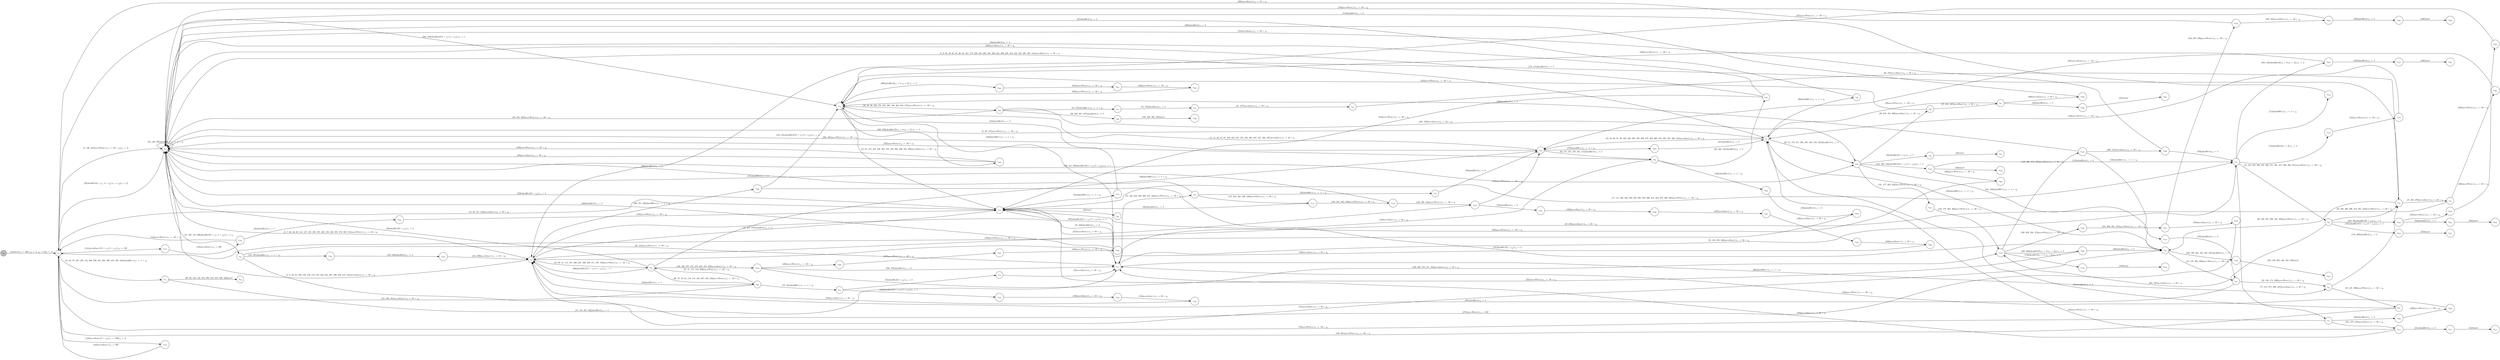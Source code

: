 digraph EFSM{
  graph [rankdir="LR", fontname="Latin Modern Math"];
  node [color="black", fillcolor="white", shape="circle", style="filled", fontname="Latin Modern Math"];
  edge [fontname="Latin Modern Math"];

  s0[fillcolor="gray", label=<s<sub>0</sub>>];
  s1[label=<s<sub>1</sub>>];
  s2[label=<s<sub>2</sub>>];
  s3[label=<s<sub>3</sub>>];
  s5[label=<s<sub>5</sub>>];
  s10[label=<s<sub>10</sub>>];
  s11[label=<s<sub>11</sub>>];
  s12[label=<s<sub>12</sub>>];
  s14[label=<s<sub>14</sub>>];
  s15[label=<s<sub>15</sub>>];
  s17[label=<s<sub>17</sub>>];
  s18[label=<s<sub>18</sub>>];
  s19[label=<s<sub>19</sub>>];
  s20[label=<s<sub>20</sub>>];
  s21[label=<s<sub>21</sub>>];
  s22[label=<s<sub>22</sub>>];
  s23[label=<s<sub>23</sub>>];
  s25[label=<s<sub>25</sub>>];
  s26[label=<s<sub>26</sub>>];
  s27[label=<s<sub>27</sub>>];
  s32[label=<s<sub>32</sub>>];
  s35[label=<s<sub>35</sub>>];
  s36[label=<s<sub>36</sub>>];
  s42[label=<s<sub>42</sub>>];
  s43[label=<s<sub>43</sub>>];
  s44[label=<s<sub>44</sub>>];
  s45[label=<s<sub>45</sub>>];
  s47[label=<s<sub>47</sub>>];
  s52[label=<s<sub>52</sub>>];
  s53[label=<s<sub>53</sub>>];
  s55[label=<s<sub>55</sub>>];
  s57[label=<s<sub>57</sub>>];
  s58[label=<s<sub>58</sub>>];
  s64[label=<s<sub>64</sub>>];
  s66[label=<s<sub>66</sub>>];
  s73[label=<s<sub>73</sub>>];
  s74[label=<s<sub>74</sub>>];
  s77[label=<s<sub>77</sub>>];
  s92[label=<s<sub>92</sub>>];
  s93[label=<s<sub>93</sub>>];
  s99[label=<s<sub>99</sub>>];
  s100[label=<s<sub>100</sub>>];
  s102[label=<s<sub>102</sub>>];
  s103[label=<s<sub>103</sub>>];
  s104[label=<s<sub>104</sub>>];
  s112[label=<s<sub>112</sub>>];
  s124[label=<s<sub>124</sub>>];
  s131[label=<s<sub>131</sub>>];
  s132[label=<s<sub>132</sub>>];
  s133[label=<s<sub>133</sub>>];
  s134[label=<s<sub>134</sub>>];
  s141[label=<s<sub>141</sub>>];
  s142[label=<s<sub>142</sub>>];
  s147[label=<s<sub>147</sub>>];
  s148[label=<s<sub>148</sub>>];
  s149[label=<s<sub>149</sub>>];
  s154[label=<s<sub>154</sub>>];
  s155[label=<s<sub>155</sub>>];
  s162[label=<s<sub>162</sub>>];
  s163[label=<s<sub>163</sub>>];
  s164[label=<s<sub>164</sub>>];
  s179[label=<s<sub>179</sub>>];
  s180[label=<s<sub>180</sub>>];
  s182[label=<s<sub>182</sub>>];
  s183[label=<s<sub>183</sub>>];
  s188[label=<s<sub>188</sub>>];
  s190[label=<s<sub>190</sub>>];
  s191[label=<s<sub>191</sub>>];
  s192[label=<s<sub>192</sub>>];
  s193[label=<s<sub>193</sub>>];
  s196[label=<s<sub>196</sub>>];
  s212[label=<s<sub>212</sub>>];
  s215[label=<s<sub>215</sub>>];
  s220[label=<s<sub>220</sub>>];
  s221[label=<s<sub>221</sub>>];
  s230[label=<s<sub>230</sub>>];
  s234[label=<s<sub>234</sub>>];
  s235[label=<s<sub>235</sub>>];
  s236[label=<s<sub>236</sub>>];
  s270[label=<s<sub>270</sub>>];
  s280[label=<s<sub>280</sub>>];
  s314[label=<s<sub>314</sub>>];
  s338[label=<s<sub>338</sub>>];
  s339[label=<s<sub>339</sub>>];
  s342[label=<s<sub>342</sub>>];
  s343[label=<s<sub>343</sub>>];
  s369[label=<s<sub>369</sub>>];
  s372[label=<s<sub>372</sub>>];
  s373[label=<s<sub>373</sub>>];
  s384[label=<s<sub>384</sub>>];
  s394[label=<s<sub>394</sub>>];
  s411[label=<s<sub>411</sub>>];
  s412[label=<s<sub>412</sub>>];
  s425[label=<s<sub>425</sub>>];
  s426[label=<s<sub>426</sub>>];
  s428[label=<s<sub>428</sub>>];
  s429[label=<s<sub>429</sub>>];
  s435[label=<s<sub>435</sub>>];
  s436[label=<s<sub>436</sub>>];
  s437[label=<s<sub>437</sub>>];
  s438[label=<s<sub>438</sub>>];
  s439[label=<s<sub>439</sub>>];
  s460[label=<s<sub>460</sub>>];
  s461[label=<s<sub>461</sub>>];
  s462[label=<s<sub>462</sub>>];
  s468[label=<s<sub>468</sub>>];
  s476[label=<s<sub>476</sub>>];
  s486[label=<s<sub>486</sub>>];
  s487[label=<s<sub>487</sub>>];
  s488[label=<s<sub>488</sub>>];
  s493[label=<s<sub>493</sub>>];
  s502[label=<s<sub>502</sub>>];
  s503[label=<s<sub>503</sub>>];
  s540[label=<s<sub>540</sub>>];

  s0->s1[label=<<i> [1]start:2/o<sub>1</sub> := 200, o<sub>2</sub> := 3, o<sub>3</sub> := 0&#91;r<sub>2</sub> := 1&#93;</i>>];
  s14->s15[label=<<i> [15, 145, 201, 242]alienHit:0/o<sub>1</sub> := 1</i>>];
  s15->s12[label=<<i> [16, 323]alienHit:0/o<sub>1</sub> := 2</i>>];
  s23->s5[label=<<i> [24]alienHit:0/o<sub>1</sub> := 3</i>>];
  s27->s5[label=<<i> [28]moveWest:1/o<sub>1</sub> := -50 + i<sub>0</sub></i>>];
  s5->s2[label=<<i> [6, 29, 157]moveWest:1/o<sub>1</sub> := -50 + i<sub>0</sub></i>>];
  s12->s32[label=<<i> [32]win:0</i>>];
  s1->s2[label=<<i> [33]alienHit:0&#91;4 &gt; r<sub>2</sub>, 4 &gt; r<sub>2</sub>&#93;/o<sub>1</sub> := r<sub>2</sub>&#91;r<sub>2</sub> := 2&#93;</i>>];
  s35->s2[label=<<i> [38]alienHit:0&#91;5 &gt; r<sub>2</sub>&#93;/o<sub>1</sub> := 2</i>>];
  s42->s43[label=<<i> [43, 275]shieldHit:1/o<sub>1</sub> := -1 + i<sub>0</sub></i>>];
  s43->s44[label=<<i> [44, 276]alienHit:0/o<sub>1</sub> := 3</i>>];
  s44->s45[label=<<i> [45, 277]moveEast:1/o<sub>1</sub> := 50 + i<sub>0</sub></i>>];
  s45->s19[label=<<i> [46, 278]moveEast:1/o<sub>1</sub> := 50 + i<sub>0</sub></i>>];
  s47->s3[label=<<i> [48, 205]moveEast:1/o<sub>1</sub> := 50 + i<sub>0</sub></i>>];
  s25->s52[label=<<i> [52]alienHit:0&#91;5 &gt; r<sub>2</sub>&#93;/o<sub>1</sub> := 5</i>>];
  s52->s53[label=<<i> [53]win:0</i>>];
  s55->s15[label=<<i> [56, 447]moveWest:1/o<sub>1</sub> := -50 + i<sub>0</sub></i>>];
  s57->s58[label=<<i> [58]shieldHit:1/o<sub>1</sub> := -1 + i<sub>0</sub></i>>];
  s58->s10[label=<<i> [59]alienHit:0/o<sub>1</sub> := 3</i>>];
  s10->s11[label=<<i> [11, 41, 60, 87, 97, 109, 223, 257, 273, 282, 363, 405, 421, 492, 497]moveEast:1/o<sub>1</sub> := 50 + i<sub>0</sub></i>>];
  s5->s66[label=<<i> [66]shieldHit:1/o<sub>1</sub> := -1 + i<sub>0</sub></i>>];
  s66->s2[label=<<i> [67]alienHit:0/o<sub>1</sub> := 2</i>>];
  s36->s73[label=<<i> [73, 101]shieldHit:1/o<sub>1</sub> := -1 + i<sub>0</sub></i>>];
  s73->s74[label=<<i> [74]alienHit:0&#91;5 &gt; r<sub>2</sub>&#93;/o<sub>1</sub> := 3</i>>];
  s74->s15[label=<<i> [75]moveEast:1/o<sub>1</sub> := 50 + i<sub>0</sub></i>>];
  s77->s1[label=<<i> [78]moveWest:1/o<sub>1</sub> := -50 + i<sub>0</sub></i>>];
  s36->s3[label=<<i> [83]alienHit:0/o<sub>1</sub> := 1</i>>];
  s93->s2[label=<<i> [94]alienHit:0/o<sub>1</sub> := 4</i>>];
  s73->s102[label=<<i> [102]alienHit:0&#91;!(5 &gt; r<sub>2</sub>&or;5 &gt; r<sub>2</sub>)&#93;/o<sub>1</sub> := 1</i>>];
  s102->s103[label=<<i> [103]moveEast:1/o<sub>1</sub> := 50 + i<sub>0</sub></i>>];
  s103->s104[label=<<i> [104]moveEast:1/o<sub>1</sub> := 50 + i<sub>0</sub></i>>];
  s104->s3[label=<<i> [105]moveEast:1/o<sub>1</sub> := 50 + i<sub>0</sub></i>>];
  s17->s112[label=<<i> [112]shieldHit:1/o<sub>1</sub> := -1 + i<sub>0</sub></i>>];
  s112->s2[label=<<i> [113]alienHit:0/o<sub>1</sub> := 2</i>>];
  s36->s35[label=<<i> [37, 71, 117, 119, 509]moveWest:1/o<sub>1</sub> := -50 + i<sub>0</sub></i>>];
  s35->s36[label=<<i> [36, 70, 72, 82, 116, 118, 120, 207, 350, 508]moveWest:1/o<sub>1</sub> := -50 + i<sub>0</sub></i>>];
  s1->s124[label=<<i> [124]moveEast:1&#91;2 &gt; r<sub>2</sub>&#93;/o<sub>1</sub> := 250&#91;r<sub>2</sub> := 4&#93;</i>>];
  s124->s1[label=<<i> [125]moveEast:1/o<sub>1</sub> := 300</i>>];
  s1->s2[label=<<i> [2, 126, 347]moveWest:1/o<sub>1</sub> := -50 + i<sub>0</sub>&#91;r<sub>2</sub> := 5&#93;</i>>];
  s2->s25[label=<<i> [130, 211, 392]alienHit:0&#91;!(5 &gt; r<sub>2</sub>&or;5 &gt; r<sub>2</sub>)&#93;/o<sub>1</sub> := 1</i>>];
  s133->s134[label=<<i> [134]shieldHit:1/o<sub>1</sub> := -1 + i<sub>0</sub></i>>];
  s134->s21[label=<<i> [135]alienHit:0/o<sub>1</sub> := 2</i>>];
  s23->s1[label=<<i> [138, 291]moveWest:1/o<sub>1</sub> := -50 + i<sub>0</sub></i>>];
  s1->s141[label=<<i> [141]moveEast:1&#91;!(2 &gt; r<sub>2</sub>&or;2 &gt; r<sub>2</sub>)&#93;/o<sub>1</sub> := 350</i>>];
  s141->s142[label=<<i> [142]moveEast:1/o<sub>1</sub> := 400</i>>];
  s142->s1[label=<<i> [143]moveWest:1/o<sub>1</sub> := -50 + i<sub>0</sub></i>>];
  s149->s10[label=<<i> [150]moveWest:1/o<sub>1</sub> := -50 + i<sub>0</sub></i>>];
  s10->s92[label=<<i> [92, 151, 251, 327, 341, 517]alienHit:0/o<sub>1</sub> := 2</i>>];
  s92->s15[label=<<i> [152]moveEast:1/o<sub>1</sub> := 50 + i<sub>0</sub></i>>];
  s15->s17[label=<<i> [76, 153, 376, 408]moveEast:1/o<sub>1</sub> := 50 + i<sub>0</sub></i>>];
  s17->s154[label=<<i> [154]alienHit:0&#91;r<sub>2</sub> &gt; 3&#93;/o<sub>1</sub> := 3</i>>];
  s154->s155[label=<<i> [155]moveWest:1/o<sub>1</sub> := -50 + i<sub>0</sub></i>>];
  s155->s5[label=<<i> [156]moveWest:1/o<sub>1</sub> := -50 + i<sub>0</sub></i>>];
  s2->s55[label=<<i> [55, 160, 181, 296]alienHit:0&#91;5 &gt; r<sub>2</sub>, 5 &gt; r<sub>2</sub>&#93;/o<sub>1</sub> := r<sub>2</sub></i>>];
  s55->s20[label=<<i> [161]moveEast:1/o<sub>1</sub> := 50 + i<sub>0</sub></i>>];
  s142->s164[label=<<i> [164]alienHit:0/o<sub>1</sub> := 1</i>>];
  s164->s12[label=<<i> [165]moveWest:1/o<sub>1</sub> := -50 + i<sub>0</sub></i>>];
  s20->s21[label=<<i> [21, 170, 288, 400]moveWest:1/o<sub>1</sub> := -50 + i<sub>0</sub></i>>];
  s21->s22[label=<<i> [22, 136, 171, 289]moveWest:1/o<sub>1</sub> := -50 + i<sub>0</sub></i>>];
  s22->s19[label=<<i> [172, 203]alienHit:0/o<sub>1</sub> := 2</i>>];
  s19->s3[label=<<i> [173, 417]alienHit:0/o<sub>1</sub> := 3</i>>];
  s132->s179[label=<<i> [179]alienHit:0&#91;r<sub>2</sub> &gt; 3, r<sub>2</sub> &gt; 3&#93;/o<sub>1</sub> := 5</i>>];
  s179->s180[label=<<i> [180]win:0</i>>];
  s55->s182[label=<<i> [182, 297]shieldHit:1/o<sub>1</sub> := -1 + i<sub>0</sub></i>>];
  s182->s183[label=<<i> [183, 298]alienHit:0/o<sub>1</sub> := 3</i>>];
  s183->s3[label=<<i> [184, 299]moveEast:1/o<sub>1</sub> := 50 + i<sub>0</sub></i>>];
  s192->s193[label=<<i> [193, 337]moveWest:1/o<sub>1</sub> := -50 + i<sub>0</sub></i>>];
  s193->s2[label=<<i> [194]moveWest:1/o<sub>1</sub> := -50 + i<sub>0</sub></i>>];
  s3->s196[label=<<i> [196, 311, 320]shieldHit:1/o<sub>1</sub> := -1 + i<sub>0</sub></i>>];
  s196->s20[label=<<i> [197]alienHit:0&#91;5 &gt; r<sub>2</sub>&#93;/o<sub>1</sub> := 4</i>>];
  s15->s22[label=<<i> [202]shieldHit:1/o<sub>1</sub> := -1 + i<sub>0</sub></i>>];
  s212->s17[label=<<i> [213]alienHit:0/o<sub>1</sub> := 3</i>>];
  s77->s215[label=<<i> [215, 378, 410]moveEast:1/o<sub>1</sub> := 50 + i<sub>0</sub></i>>];
  s215->s5[label=<<i> [216]moveWest:1/o<sub>1</sub> := -50 + i<sub>0</sub></i>>];
  s5->s25[label=<<i> [25, 51, 176, 217, 302, 331, 443, 453, 525]alienHit:0/o<sub>1</sub> := 4</i>>];
  s25->s26[label=<<i> [26, 218, 454, 466]moveEast:1/o<sub>1</sub> := 50 + i<sub>0</sub></i>>];
  s26->s27[label=<<i> [27, 219, 467]moveEast:1/o<sub>1</sub> := 50 + i<sub>0</sub></i>>];
  s27->s220[label=<<i> [220]alienHit:0/o<sub>1</sub> := 5</i>>];
  s220->s221[label=<<i> [221]win:0</i>>];
  s12->s2[label=<<i> [225]alienHit:0&#91;5 &gt; r<sub>2</sub>&#93;/o<sub>1</sub> := 2</i>>];
  s132->s230[label=<<i> [230, 262]alienHit:0&#91;!(r<sub>2</sub> &gt; 3&or;r<sub>2</sub> &gt; 3)&#93;/o<sub>1</sub> := 3</i>>];
  s230->s12[label=<<i> [231]moveWest:1/o<sub>1</sub> := -50 + i<sub>0</sub></i>>];
  s18->s234[label=<<i> [234, 501]alienHit:0&#91;5 &gt; r<sub>2</sub>&#93;/o<sub>1</sub> := 4</i>>];
  s234->s235[label=<<i> [235]moveWest:1/o<sub>1</sub> := -50 + i<sub>0</sub></i>>];
  s235->s236[label=<<i> [236]moveWest:1/o<sub>1</sub> := -50 + i<sub>0</sub></i>>];
  s236->s11[label=<<i> [237]moveWest:1/o<sub>1</sub> := -50 + i<sub>0</sub></i>>];
  s148->s149[label=<<i> [149, 246, 434]moveWest:1/o<sub>1</sub> := -50 + i<sub>0</sub></i>>];
  s149->s3[label=<<i> [247]moveEast:1/o<sub>1</sub> := 50 + i<sub>0</sub></i>>];
  s92->s2[label=<<i> [252]moveWest:1/o<sub>1</sub> := -50 + i<sub>0</sub></i>>];
  s18->s132[label=<<i> [261, 367]moveEast:1/o<sub>1</sub> := 50 + i<sub>0</sub></i>>];
  s230->s20[label=<<i> [263]alienHit:0/o<sub>1</sub> := 4</i>>];
  s20->s162[label=<<i> [162, 198, 264, 445, 483, 527]alienHit:0/o<sub>1</sub> := 5</i>>];
  s162->s163[label=<<i> [163, 199, 265, 446, 484, 528]win:0</i>>];
  s35->s3[label=<<i> [266]alienHit:0&#91;!(5 &gt; r<sub>2</sub>&or;5 &gt; r<sub>2</sub>)&#93;/o<sub>1</sub> := 1</i>>];
  s10->s270[label=<<i> [270]shieldHit:1/o<sub>1</sub> := -1 + i<sub>0</sub></i>>];
  s270->s5[label=<<i> [271]alienHit:0/o<sub>1</sub> := 2</i>>];
  s19->s47[label=<<i> [47, 204, 279]moveEast:1/o<sub>1</sub> := 50 + i<sub>0</sub></i>>];
  s47->s280[label=<<i> [280]moveWest:1/o<sub>1</sub> := -50 + i<sub>0</sub></i>>];
  s280->s10[label=<<i> [281]moveWest:1/o<sub>1</sub> := -50 + i<sub>0</sub></i>>];
  s22->s23[label=<<i> [23, 137, 290]moveWest:1/o<sub>1</sub> := -50 + i<sub>0</sub></i>>];
  s10->s2[label=<<i> [294, 391]moveWest:1/o<sub>1</sub> := -50 + i<sub>0</sub></i>>];
  s2->s2[label=<<i> [54, 129, 295]shieldHit:1/o<sub>1</sub> := -1 + i<sub>0</sub></i>>];
  s25->s131[label=<<i> [131, 177, 303, 332]moveWest:1/o<sub>1</sub> := -50 + i<sub>0</sub></i>>];
  s131->s132[label=<<i> [132, 178, 304, 333]moveWest:1/o<sub>1</sub> := -50 + i<sub>0</sub></i>>];
  s191->s192[label=<<i> [192, 307, 336]moveWest:1/o<sub>1</sub> := -50 + i<sub>0</sub></i>>];
  s192->s1[label=<<i> [308]moveEast:1/o<sub>1</sub> := 50 + i<sub>0</sub></i>>];
  s196->s11[label=<<i> [312, 321]alienHit:0&#91;!(5 &gt; r<sub>2</sub>&or;5 &gt; r<sub>2</sub>)&#93;/o<sub>1</sub> := 1</i>>];
  s11->s12[label=<<i> [12, 61, 110, 224, 258, 283, 313, 316, 364, 406, 422, 498]moveEast:1/o<sub>1</sub> := 50 + i<sub>0</sub></i>>];
  s12->s314[label=<<i> [314]shieldHit:1/o<sub>1</sub> := -1 + i<sub>0</sub></i>>];
  s314->s11[label=<<i> [315]alienHit:0/o<sub>1</sub> := 2</i>>];
  s12->s1[label=<<i> [13, 62, 317, 324]moveEast:1/o<sub>1</sub> := 50 + i<sub>0</sub></i>>];
  s11->s15[label=<<i> [322]shieldHit:1/o<sub>1</sub> := -1 + i<sub>0</sub></i>>];
  s1->s14[label=<<i> [14, 63, 79, 122, 139, 144, 200, 209, 241, 292, 309, 318, 325, 345]shieldHit:1/o<sub>1</sub> := -1 + i<sub>0</sub></i>>];
  s14->s64[label=<<i> [64, 80, 123, 140, 210, 293, 310, 319, 326, 346]lose:0</i>>];
  s92->s93[label=<<i> [93, 328, 518]alienHit:0/o<sub>1</sub> := 3</i>>];
  s93->s2[label=<<i> [329]moveEast:1/o<sub>1</sub> := 50 + i<sub>0</sub></i>>];
  s132->s190[label=<<i> [190, 305, 334, 474]moveWest:1/o<sub>1</sub> := -50 + i<sub>0</sub></i>>];
  s190->s191[label=<<i> [191, 306, 335, 475]moveWest:1/o<sub>1</sub> := -50 + i<sub>0</sub></i>>];
  s193->s338[label=<<i> [338]alienHit:0/o<sub>1</sub> := 5</i>>];
  s338->s339[label=<<i> [339]win:0</i>>];
  s35->s10[label=<<i> [340]shieldHit:1/o<sub>1</sub> := -1 + i<sub>0</sub></i>>];
  s92->s342[label=<<i> [342]shieldHit:1/o<sub>1</sub> := -1 + i<sub>0</sub></i>>];
  s342->s343[label=<<i> [343]alienHit:0/o<sub>1</sub> := 3</i>>];
  s343->s1[label=<<i> [344]moveWest:1/o<sub>1</sub> := -50 + i<sub>0</sub></i>>];
  s36->s1[label=<<i> [121, 208, 351]moveEast:1/o<sub>1</sub> := 50 + i<sub>0</sub></i>>];
  s1->s11[label=<<i> [352, 459]alienHit:0&#91;!(4 &gt; r<sub>2</sub>&or;4 &gt; r<sub>2</sub>)&#93;/o<sub>1</sub> := 1</i>>];
  s188->s15[label=<<i> [358, 375]alienHit:0/o<sub>1</sub> := 2</i>>];
  s57->s2[label=<<i> [360]alienHit:0/o<sub>1</sub> := 3</i>>];
  s132->s133[label=<<i> [133, 368, 512, 535]moveEast:1/o<sub>1</sub> := 50 + i<sub>0</sub></i>>];
  s133->s369[label=<<i> [369, 513]moveEast:1/o<sub>1</sub> := 50 + i<sub>0</sub></i>>];
  s369->s17[label=<<i> [370]alienHit:0/o<sub>1</sub> := 4</i>>];
  s18->s372[label=<<i> [372]alienHit:0&#91;!(5 &gt; r<sub>2</sub>&or;5 &gt; r<sub>2</sub>)&#93;/o<sub>1</sub> := 5</i>>];
  s372->s373[label=<<i> [373]win:0</i>>];
  s215->s15[label=<<i> [379]moveEast:1/o<sub>1</sub> := 50 + i<sub>0</sub></i>>];
  s15->s57[label=<<i> [57, 146, 243, 359, 380, 431, 448]moveWest:1/o<sub>1</sub> := -50 + i<sub>0</sub></i>>];
  s57->s147[label=<<i> [147, 244, 381, 432, 449]moveWest:1/o<sub>1</sub> := -50 + i<sub>0</sub></i>>];
  s147->s12[label=<<i> [382]alienHit:0/o<sub>1</sub> := 3</i>>];
  s17->s384[label=<<i> [384, 424]alienHit:0&#91;!(r<sub>2</sub> &gt; 3&or;r<sub>2</sub> &gt; 3)&#93;/o<sub>1</sub> := 4</i>>];
  s384->s11[label=<<i> [385]moveWest:1/o<sub>1</sub> := -50 + i<sub>0</sub></i>>];
  s42->s99[label=<<i> [99, 239, 387, 457]alienHit:0/o<sub>1</sub> := 5</i>>];
  s99->s100[label=<<i> [100, 240, 388, 458]win:0</i>>];
  s25->s212[label=<<i> [212, 393, 539]alienHit:0&#91;!(5 &gt; r<sub>2</sub>&or;5 &gt; r<sub>2</sub>)&#93;/o<sub>1</sub> := 2</i>>];
  s212->s394[label=<<i> [394]moveWest:1/o<sub>1</sub> := -50 + i<sub>0</sub></i>>];
  s394->s12[label=<<i> [395]moveWest:1/o<sub>1</sub> := -50 + i<sub>0</sub></i>>];
  s12->s17[label=<<i> [17, 111, 166, 232, 259, 284, 365, 383, 396, 414, 423, 479, 499, 520]moveWest:1/o<sub>1</sub> := -50 + i<sub>0</sub></i>>];
  s18->s19[label=<<i> [19, 168, 286, 398, 416, 481, 522]moveWest:1/o<sub>1</sub> := -50 + i<sub>0</sub></i>>];
  s19->s20[label=<<i> [20, 169, 287, 399, 482, 523]moveWest:1/o<sub>1</sub> := -50 + i<sub>0</sub></i>>];
  s21->s3[label=<<i> [401]alienHit:0/o<sub>1</sub> := 3</i>>];
  s12->s15[label=<<i> [407]alienHit:0&#91;!(5 &gt; r<sub>2</sub>&or;5 &gt; r<sub>2</sub>)&#93;/o<sub>1</sub> := 4</i>>];
  s17->s77[label=<<i> [77, 214, 377, 409, 427]moveEast:1/o<sub>1</sub> := 50 + i<sub>0</sub></i>>];
  s215->s411[label=<<i> [411]alienHit:0/o<sub>1</sub> := 5</i>>];
  s411->s412[label=<<i> [412]win:0</i>>];
  s3->s12[label=<<i> [31, 413, 478]alienHit:0/o<sub>1</sub> := r<sub>2</sub></i>>];
  s3->s2[label=<<i> [4, 8, 49, 84, 106, 128, 159, 174, 185, 248, 254, 267, 300, 402, 418, 441]moveEast:1/o<sub>1</sub> := 50 + i<sub>0</sub></i>>];
  s384->s425[label=<<i> [425]alienHit:0/o<sub>1</sub> := 5</i>>];
  s425->s426[label=<<i> [426]win:0</i>>];
  s77->s428[label=<<i> [428]alienHit:0/o<sub>1</sub> := 2</i>>];
  s428->s429[label=<<i> [429]moveWest:1/o<sub>1</sub> := -50 + i<sub>0</sub></i>>];
  s429->s15[label=<<i> [430]moveWest:1/o<sub>1</sub> := -50 + i<sub>0</sub></i>>];
  s149->s435[label=<<i> [435]alienHit:0/o<sub>1</sub> := 3</i>>];
  s435->s436[label=<<i> [436]moveEast:1/o<sub>1</sub> := 50 + i<sub>0</sub></i>>];
  s436->s437[label=<<i> [437]moveEast:1/o<sub>1</sub> := 50 + i<sub>0</sub></i>>];
  s437->s438[label=<<i> [438]moveEast:1/o<sub>1</sub> := 50 + i<sub>0</sub></i>>];
  s438->s439[label=<<i> [439]moveEast:1/o<sub>1</sub> := 50 + i<sub>0</sub></i>>];
  s439->s3[label=<<i> [440]moveEast:1/o<sub>1</sub> := 50 + i<sub>0</sub></i>>];
  s25->s20[label=<<i> [444, 526]shieldHit:1/o<sub>1</sub> := -1 + i<sub>0</sub></i>>];
  s147->s148[label=<<i> [148, 245, 433, 450]moveWest:1/o<sub>1</sub> := -50 + i<sub>0</sub></i>>];
  s148->s2[label=<<i> [451]alienHit:0/o<sub>1</sub> := 3</i>>];
  s26->s11[label=<<i> [455]moveWest:1/o<sub>1</sub> := -50 + i<sub>0</sub></i>>];
  s11->s460[label=<<i> [460]alienHit:0&#91;r<sub>2</sub> &gt; 3, r<sub>2</sub> &gt; 3&#93;/o<sub>1</sub> := 2</i>>];
  s460->s461[label=<<i> [461]moveWest:1/o<sub>1</sub> := -50 + i<sub>0</sub></i>>];
  s461->s462[label=<<i> [462]moveWest:1/o<sub>1</sub> := -50 + i<sub>0</sub></i>>];
  s462->s11[label=<<i> [463]moveWest:1/o<sub>1</sub> := -50 + i<sub>0</sub></i>>];
  s11->s42[label=<<i> [42, 88, 98, 238, 274, 353, 386, 456, 464, 504, 537]moveWest:1/o<sub>1</sub> := -50 + i<sub>0</sub></i>>];
  s42->s25[label=<<i> [465, 538]moveEast:1/o<sub>1</sub> := 50 + i<sub>0</sub></i>>];
  s27->s468[label=<<i> [468]moveEast:1/o<sub>1</sub> := 50 + i<sub>0</sub></i>>];
  s468->s2[label=<<i> [469]alienHit:0/o<sub>1</sub> := 3</i>>];
  s2->s3[label=<<i> [3, 7, 30, 34, 68, 114, 127, 158, 186, 195, 226, 253, 348, 355, 470, 506, 531]moveWest:1/o<sub>1</sub> := -50 + i<sub>0</sub></i>>];
  s35->s188[label=<<i> [188, 228, 357, 374, 472, 485, 510, 533]moveEast:1/o<sub>1</sub> := 50 + i<sub>0</sub></i>>];
  s188->s132[label=<<i> [189, 229, 473, 511, 534]moveEast:1/o<sub>1</sub> := 50 + i<sub>0</sub></i>>];
  s191->s476[label=<<i> [476]moveEast:1/o<sub>1</sub> := 50 + i<sub>0</sub></i>>];
  s476->s3[label=<<i> [477]moveWest:1/o<sub>1</sub> := 250</i>>];
  s188->s486[label=<<i> [486]moveWest:1/o<sub>1</sub> := -50 + i<sub>0</sub></i>>];
  s486->s487[label=<<i> [487]moveWest:1/o<sub>1</sub> := -50 + i<sub>0</sub></i>>];
  s487->s488[label=<<i> [488]moveWest:1/o<sub>1</sub> := -50 + i<sub>0</sub></i>>];
  s488->s2[label=<<i> [489]alienHit:0/o<sub>1</sub> := 2</i>>];
  s11->s493[label=<<i> [493, 529]alienHit:0&#91;!(r<sub>2</sub> &gt; 3&or;r<sub>2</sub> &gt; 3)&#93;/o<sub>1</sub> := 3</i>>];
  s493->s2[label=<<i> [494]moveEast:1/o<sub>1</sub> := 50 + i<sub>0</sub></i>>];
  s2->s5[label=<<i> [5, 9, 39, 50, 65, 85, 90, 95, 107, 175, 249, 255, 268, 301, 330, 361, 389, 403, 419, 442, 452, 490, 495, 515]moveEast:1/o<sub>1</sub> := 50 + i<sub>0</sub></i>>];
  s234->s502[label=<<i> [502]alienHit:0/o<sub>1</sub> := 5</i>>];
  s502->s503[label=<<i> [503]win:0</i>>];
  s42->s2[label=<<i> [89, 354, 505]moveWest:1/o<sub>1</sub> := -50 + i<sub>0</sub></i>>];
  s369->s2[label=<<i> [514]moveEast:1/o<sub>1</sub> := 50 + i<sub>0</sub></i>>];
  s5->s10[label=<<i> [10, 40, 86, 91, 96, 108, 222, 250, 256, 269, 272, 362, 390, 404, 420, 491, 496, 516]moveEast:1/o<sub>1</sub> := 50 + i<sub>0</sub></i>>];
  s93->s12[label=<<i> [519]moveWest:1/o<sub>1</sub> := -50 + i<sub>0</sub></i>>];
  s17->s18[label=<<i> [18, 167, 233, 260, 285, 366, 371, 397, 415, 480, 500, 521]moveWest:1/o<sub>1</sub> := -50 + i<sub>0</sub></i>>];
  s20->s5[label=<<i> [524]shieldHit:1/o<sub>1</sub> := -1 + i<sub>0</sub></i>>];
  s493->s2[label=<<i> [530]moveWest:1/o<sub>1</sub> := -50 + i<sub>0</sub></i>>];
  s3->s35[label=<<i> [35, 69, 81, 115, 187, 206, 227, 349, 356, 471, 507, 532]moveWest:1/o<sub>1</sub> := -50 + i<sub>0</sub></i>>];
  s133->s11[label=<<i> [536]alienHit:0/o<sub>1</sub> := 4</i>>];
  s212->s540[label=<<i> [540]win:0</i>>];
}